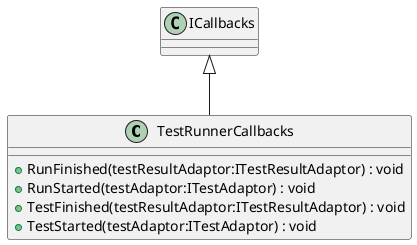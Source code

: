 @startuml
class TestRunnerCallbacks {
    + RunFinished(testResultAdaptor:ITestResultAdaptor) : void
    + RunStarted(testAdaptor:ITestAdaptor) : void
    + TestFinished(testResultAdaptor:ITestResultAdaptor) : void
    + TestStarted(testAdaptor:ITestAdaptor) : void
}
ICallbacks <|-- TestRunnerCallbacks
@enduml
